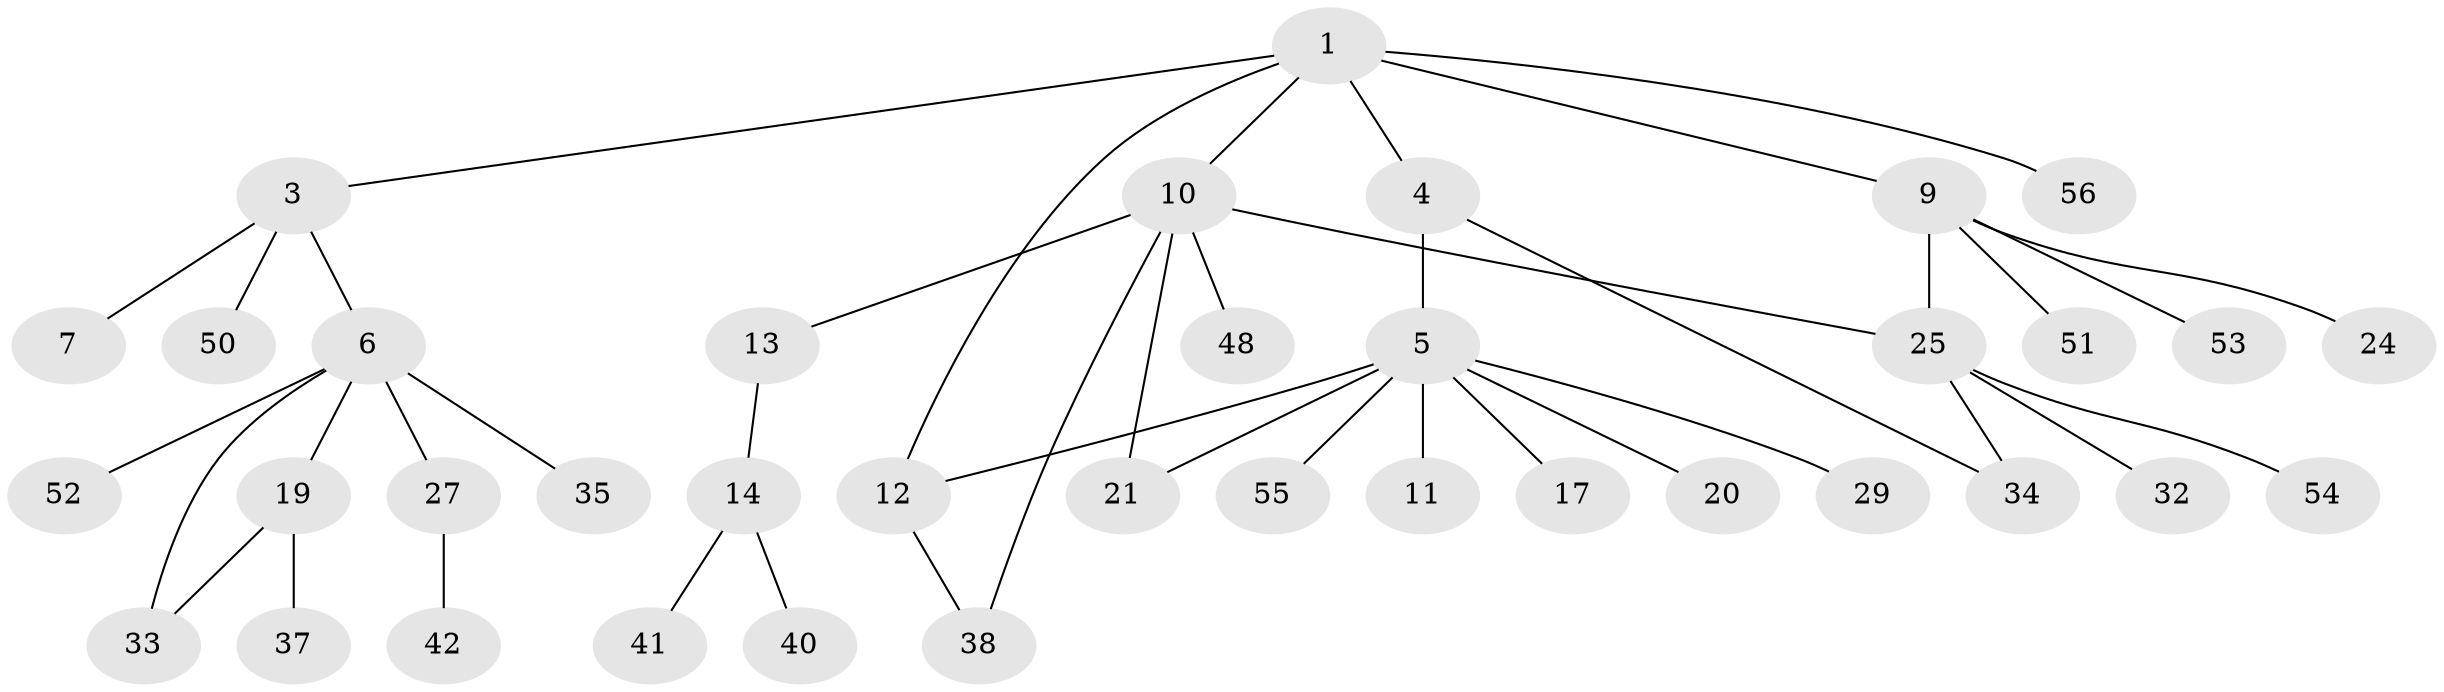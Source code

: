 // original degree distribution, {3: 0.1935483870967742, 5: 0.04838709677419355, 4: 0.06451612903225806, 7: 0.016129032258064516, 1: 0.41935483870967744, 6: 0.016129032258064516, 2: 0.24193548387096775}
// Generated by graph-tools (version 1.1) at 2025/16/03/04/25 18:16:58]
// undirected, 37 vertices, 42 edges
graph export_dot {
graph [start="1"]
  node [color=gray90,style=filled];
  1 [super="+2"];
  3;
  4;
  5 [super="+23+16"];
  6 [super="+8+31"];
  7;
  9 [super="+15+43"];
  10;
  11;
  12 [super="+45"];
  13;
  14 [super="+28"];
  17;
  19 [super="+39+36"];
  20 [super="+62+60"];
  21 [super="+61"];
  24;
  25 [super="+30"];
  27;
  29;
  32;
  33 [super="+47"];
  34;
  35;
  37;
  38;
  40;
  41;
  42 [super="+58"];
  48;
  50;
  51;
  52;
  53;
  54 [super="+59"];
  55;
  56;
  1 -- 3;
  1 -- 4;
  1 -- 56;
  1 -- 9;
  1 -- 10;
  1 -- 12;
  3 -- 6;
  3 -- 7;
  3 -- 50;
  4 -- 5;
  4 -- 34;
  5 -- 11;
  5 -- 12;
  5 -- 17;
  5 -- 21;
  5 -- 29;
  5 -- 20;
  5 -- 55;
  6 -- 19;
  6 -- 35;
  6 -- 33;
  6 -- 27;
  6 -- 52;
  9 -- 24;
  9 -- 53;
  9 -- 25 [weight=2];
  9 -- 51;
  10 -- 13;
  10 -- 38;
  10 -- 48;
  10 -- 21;
  10 -- 25;
  12 -- 38;
  13 -- 14;
  14 -- 40;
  14 -- 41;
  19 -- 33;
  19 -- 37;
  25 -- 32;
  25 -- 34;
  25 -- 54;
  27 -- 42;
}
